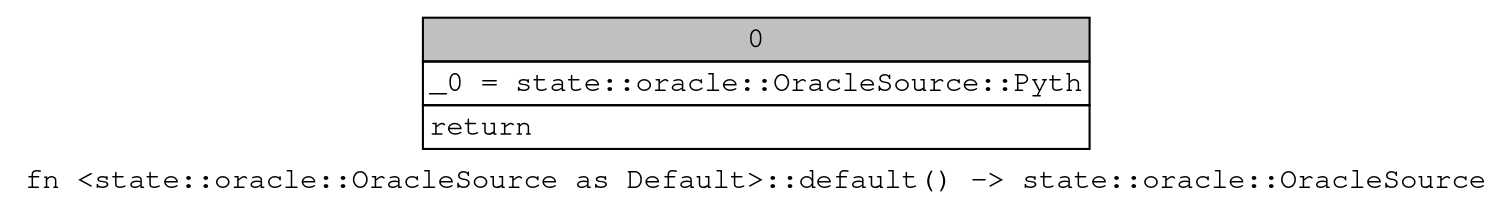 digraph Mir_0_16736 {
    graph [fontname="Courier, monospace"];
    node [fontname="Courier, monospace"];
    edge [fontname="Courier, monospace"];
    label=<fn &lt;state::oracle::OracleSource as Default&gt;::default() -&gt; state::oracle::OracleSource<br align="left"/>>;
    bb0__0_16736 [shape="none", label=<<table border="0" cellborder="1" cellspacing="0"><tr><td bgcolor="gray" align="center" colspan="1">0</td></tr><tr><td align="left" balign="left">_0 = state::oracle::OracleSource::Pyth<br/></td></tr><tr><td align="left">return</td></tr></table>>];
}
